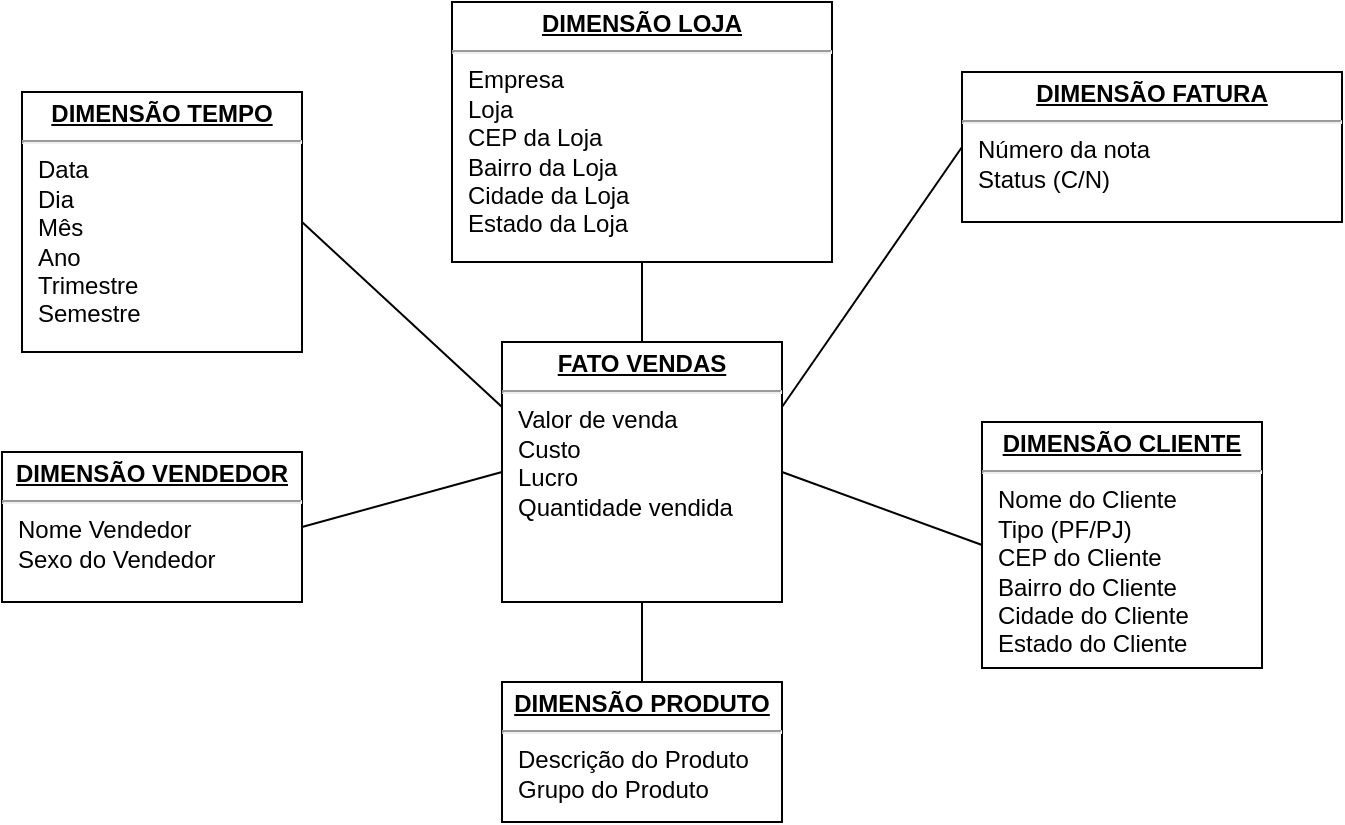 <mxfile version="12.4.2" type="device" pages="1"><diagram name="Page-1" id="a7904f86-f2b4-8e86-fa97-74104820619b"><mxGraphModel dx="868" dy="482" grid="1" gridSize="10" guides="1" tooltips="1" connect="1" arrows="1" fold="1" page="1" pageScale="1" pageWidth="1100" pageHeight="850" background="#ffffff" math="0" shadow="0"><root><mxCell id="0"/><mxCell id="1" parent="0"/><mxCell id="XuIYDglyKB8QG_DwuL_R-7" style="rounded=0;orthogonalLoop=1;jettySize=auto;html=1;endArrow=none;endFill=0;exitX=0.5;exitY=0;exitDx=0;exitDy=0;entryX=0.5;entryY=1;entryDx=0;entryDy=0;" parent="1" source="24794b860abc3c2d-1" target="XuIYDglyKB8QG_DwuL_R-6" edge="1"><mxGeometry relative="1" as="geometry"><mxPoint x="530" y="160" as="targetPoint"/></mxGeometry></mxCell><mxCell id="XuIYDglyKB8QG_DwuL_R-8" style="rounded=0;orthogonalLoop=1;jettySize=auto;html=1;endArrow=none;endFill=0;entryX=1;entryY=0.5;entryDx=0;entryDy=0;exitX=0;exitY=0.25;exitDx=0;exitDy=0;" parent="1" source="24794b860abc3c2d-1" target="XuIYDglyKB8QG_DwuL_R-5" edge="1"><mxGeometry relative="1" as="geometry"/></mxCell><mxCell id="XuIYDglyKB8QG_DwuL_R-12" style="rounded=0;orthogonalLoop=1;jettySize=auto;html=1;endArrow=none;endFill=0;" parent="1" source="24794b860abc3c2d-1" target="XuIYDglyKB8QG_DwuL_R-11" edge="1"><mxGeometry relative="1" as="geometry"/></mxCell><mxCell id="XuIYDglyKB8QG_DwuL_R-13" style="rounded=0;orthogonalLoop=1;jettySize=auto;html=1;endArrow=none;endFill=0;exitX=0;exitY=0.5;exitDx=0;exitDy=0;entryX=1;entryY=0.5;entryDx=0;entryDy=0;" parent="1" source="24794b860abc3c2d-1" target="XuIYDglyKB8QG_DwuL_R-10" edge="1"><mxGeometry relative="1" as="geometry"/></mxCell><mxCell id="XuIYDglyKB8QG_DwuL_R-14" style="edgeStyle=none;rounded=0;orthogonalLoop=1;jettySize=auto;html=1;entryX=0;entryY=0.5;entryDx=0;entryDy=0;endArrow=none;endFill=0;exitX=1;exitY=0.5;exitDx=0;exitDy=0;" parent="1" source="24794b860abc3c2d-1" target="XuIYDglyKB8QG_DwuL_R-9" edge="1"><mxGeometry relative="1" as="geometry"/></mxCell><mxCell id="XuIYDglyKB8QG_DwuL_R-16" style="edgeStyle=none;rounded=0;orthogonalLoop=1;jettySize=auto;html=1;entryX=0;entryY=0.5;entryDx=0;entryDy=0;endArrow=none;endFill=0;exitX=1;exitY=0.25;exitDx=0;exitDy=0;" parent="1" source="24794b860abc3c2d-1" target="XuIYDglyKB8QG_DwuL_R-15" edge="1"><mxGeometry relative="1" as="geometry"/></mxCell><mxCell id="24794b860abc3c2d-1" value="&lt;p style=&quot;margin: 0px ; margin-top: 4px ; text-align: center ; text-decoration: underline&quot;&gt;&lt;b&gt;FATO VENDAS&lt;/b&gt;&lt;/p&gt;&lt;hr&gt;&lt;p style=&quot;margin: 0px ; margin-left: 8px&quot;&gt;Valor de venda&lt;/p&gt;&lt;p style=&quot;margin: 0px ; margin-left: 8px&quot;&gt;Custo&lt;/p&gt;&lt;p style=&quot;margin: 0px ; margin-left: 8px&quot;&gt;Lucro&lt;/p&gt;&lt;p style=&quot;margin: 0px ; margin-left: 8px&quot;&gt;Quantidade vendida&lt;/p&gt;" style="verticalAlign=top;align=left;overflow=fill;fontSize=12;fontFamily=Helvetica;html=1;rounded=0;shadow=0;comic=0;labelBackgroundColor=none;strokeWidth=1" parent="1" vertex="1"><mxGeometry x="460" y="220" width="140" height="130" as="geometry"/></mxCell><mxCell id="XuIYDglyKB8QG_DwuL_R-5" value="&lt;p style=&quot;margin: 0px ; margin-top: 4px ; text-align: center ; text-decoration: underline&quot;&gt;&lt;b&gt;DIMENSÃO TEMPO&lt;/b&gt;&lt;/p&gt;&lt;hr&gt;&lt;p style=&quot;margin: 0px ; margin-left: 8px&quot;&gt;Data&lt;/p&gt;&lt;p style=&quot;margin: 0px ; margin-left: 8px&quot;&gt;Dia&lt;/p&gt;&lt;p style=&quot;margin: 0px ; margin-left: 8px&quot;&gt;Mês&lt;/p&gt;&lt;p style=&quot;margin: 0px ; margin-left: 8px&quot;&gt;Ano&lt;/p&gt;&lt;p style=&quot;margin: 0px ; margin-left: 8px&quot;&gt;Trimestre&lt;/p&gt;&lt;p style=&quot;margin: 0px ; margin-left: 8px&quot;&gt;Semestre&lt;/p&gt;&lt;p style=&quot;margin: 0px ; margin-left: 8px&quot;&gt;&lt;br&gt;&lt;/p&gt;" style="verticalAlign=top;align=left;overflow=fill;fontSize=12;fontFamily=Helvetica;html=1;rounded=0;shadow=0;comic=0;labelBackgroundColor=none;strokeWidth=1" parent="1" vertex="1"><mxGeometry x="220" y="95" width="140" height="130" as="geometry"/></mxCell><mxCell id="XuIYDglyKB8QG_DwuL_R-6" value="&lt;p style=&quot;margin: 0px ; margin-top: 4px ; text-align: center ; text-decoration: underline&quot;&gt;&lt;b&gt;DIMENSÃO LOJA&lt;/b&gt;&lt;/p&gt;&lt;hr&gt;&lt;p style=&quot;margin: 0px ; margin-left: 8px&quot;&gt;Empresa&lt;/p&gt;&lt;p style=&quot;margin: 0px ; margin-left: 8px&quot;&gt;&lt;span&gt;Loja&lt;/span&gt;&lt;/p&gt;&lt;p style=&quot;margin: 0px 0px 0px 8px&quot;&gt;CEP da Loja&lt;/p&gt;&lt;p style=&quot;margin: 0px 0px 0px 8px&quot;&gt;Bairro da Loja&lt;/p&gt;&lt;p style=&quot;margin: 0px 0px 0px 8px&quot;&gt;&lt;span&gt;Cidade da Loja&lt;/span&gt;&lt;/p&gt;&lt;p style=&quot;margin: 0px 0px 0px 8px&quot;&gt;Estado da Loja&lt;/p&gt;" style="verticalAlign=top;align=left;overflow=fill;fontSize=12;fontFamily=Helvetica;html=1;rounded=0;shadow=0;comic=0;labelBackgroundColor=none;strokeWidth=1" parent="1" vertex="1"><mxGeometry x="435" y="50" width="190" height="130" as="geometry"/></mxCell><mxCell id="XuIYDglyKB8QG_DwuL_R-9" value="&lt;p style=&quot;margin: 0px ; margin-top: 4px ; text-align: center ; text-decoration: underline&quot;&gt;&lt;b&gt;DIMENSÃO CLIENTE&lt;/b&gt;&lt;/p&gt;&lt;hr&gt;&lt;p style=&quot;margin: 0px ; margin-left: 8px&quot;&gt;Nome do Cliente&lt;/p&gt;&lt;p style=&quot;margin: 0px ; margin-left: 8px&quot;&gt;Tipo (PF/PJ)&lt;/p&gt;&lt;p style=&quot;margin: 0px ; margin-left: 8px&quot;&gt;CEP do Cliente&lt;/p&gt;&lt;p style=&quot;margin: 0px ; margin-left: 8px&quot;&gt;Bairro do Cliente&lt;/p&gt;&lt;p style=&quot;margin: 0px ; margin-left: 8px&quot;&gt;Cidade do Cliente&lt;/p&gt;&lt;p style=&quot;margin: 0px ; margin-left: 8px&quot;&gt;Estado do Cliente&lt;/p&gt;" style="verticalAlign=top;align=left;overflow=fill;fontSize=12;fontFamily=Helvetica;html=1;rounded=0;shadow=0;comic=0;labelBackgroundColor=none;strokeWidth=1" parent="1" vertex="1"><mxGeometry x="700" y="260" width="140" height="123" as="geometry"/></mxCell><mxCell id="XuIYDglyKB8QG_DwuL_R-10" value="&lt;p style=&quot;margin: 0px ; margin-top: 4px ; text-align: center ; text-decoration: underline&quot;&gt;&lt;b&gt;DIMENSÃO VENDEDOR&lt;/b&gt;&lt;/p&gt;&lt;hr&gt;&lt;p style=&quot;margin: 0px ; margin-left: 8px&quot;&gt;Nome Vendedor&lt;br&gt;&lt;/p&gt;&lt;p style=&quot;margin: 0px ; margin-left: 8px&quot;&gt;Sexo do Vendedor&lt;/p&gt;&lt;p style=&quot;margin: 0px ; margin-left: 8px&quot;&gt;&lt;br&gt;&lt;/p&gt;" style="verticalAlign=top;align=left;overflow=fill;fontSize=12;fontFamily=Helvetica;html=1;rounded=0;shadow=0;comic=0;labelBackgroundColor=none;strokeWidth=1" parent="1" vertex="1"><mxGeometry x="210" y="275" width="150" height="75" as="geometry"/></mxCell><mxCell id="XuIYDglyKB8QG_DwuL_R-11" value="&lt;p style=&quot;margin: 0px ; margin-top: 4px ; text-align: center ; text-decoration: underline&quot;&gt;&lt;b&gt;DIMENSÃO PRODUTO&lt;/b&gt;&lt;/p&gt;&lt;hr&gt;&lt;p style=&quot;margin: 0px ; margin-left: 8px&quot;&gt;Descrição do Produto&lt;br&gt;&lt;/p&gt;&lt;p style=&quot;margin: 0px ; margin-left: 8px&quot;&gt;&lt;span&gt;Grupo do Produto&lt;/span&gt;&lt;br&gt;&lt;/p&gt;" style="verticalAlign=top;align=left;overflow=fill;fontSize=12;fontFamily=Helvetica;html=1;rounded=0;shadow=0;comic=0;labelBackgroundColor=none;strokeWidth=1" parent="1" vertex="1"><mxGeometry x="460" y="390" width="140" height="70" as="geometry"/></mxCell><mxCell id="XuIYDglyKB8QG_DwuL_R-15" value="&lt;p style=&quot;margin: 0px ; margin-top: 4px ; text-align: center ; text-decoration: underline&quot;&gt;&lt;b&gt;DIMENSÃO FATURA&lt;/b&gt;&lt;/p&gt;&lt;hr&gt;&lt;p style=&quot;margin: 0px ; margin-left: 8px&quot;&gt;Número da nota&lt;/p&gt;&lt;p style=&quot;margin: 0px ; margin-left: 8px&quot;&gt;Status (C/N)&lt;/p&gt;&lt;p style=&quot;margin: 0px ; margin-left: 8px&quot;&gt;&lt;br&gt;&lt;/p&gt;" style="verticalAlign=top;align=left;overflow=fill;fontSize=12;fontFamily=Helvetica;html=1;rounded=0;shadow=0;comic=0;labelBackgroundColor=none;strokeWidth=1" parent="1" vertex="1"><mxGeometry x="690" y="85" width="190" height="75" as="geometry"/></mxCell></root></mxGraphModel></diagram></mxfile>